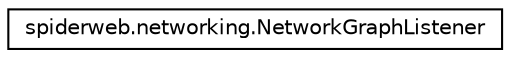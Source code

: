 digraph G
{
  edge [fontname="Helvetica",fontsize="10",labelfontname="Helvetica",labelfontsize="10"];
  node [fontname="Helvetica",fontsize="10",shape=record];
  rankdir=LR;
  Node1 [label="spiderweb.networking.NetworkGraphListener",height=0.2,width=0.4,color="black", fillcolor="white", style="filled",URL="$interfacespiderweb_1_1networking_1_1_network_graph_listener.html"];
}
